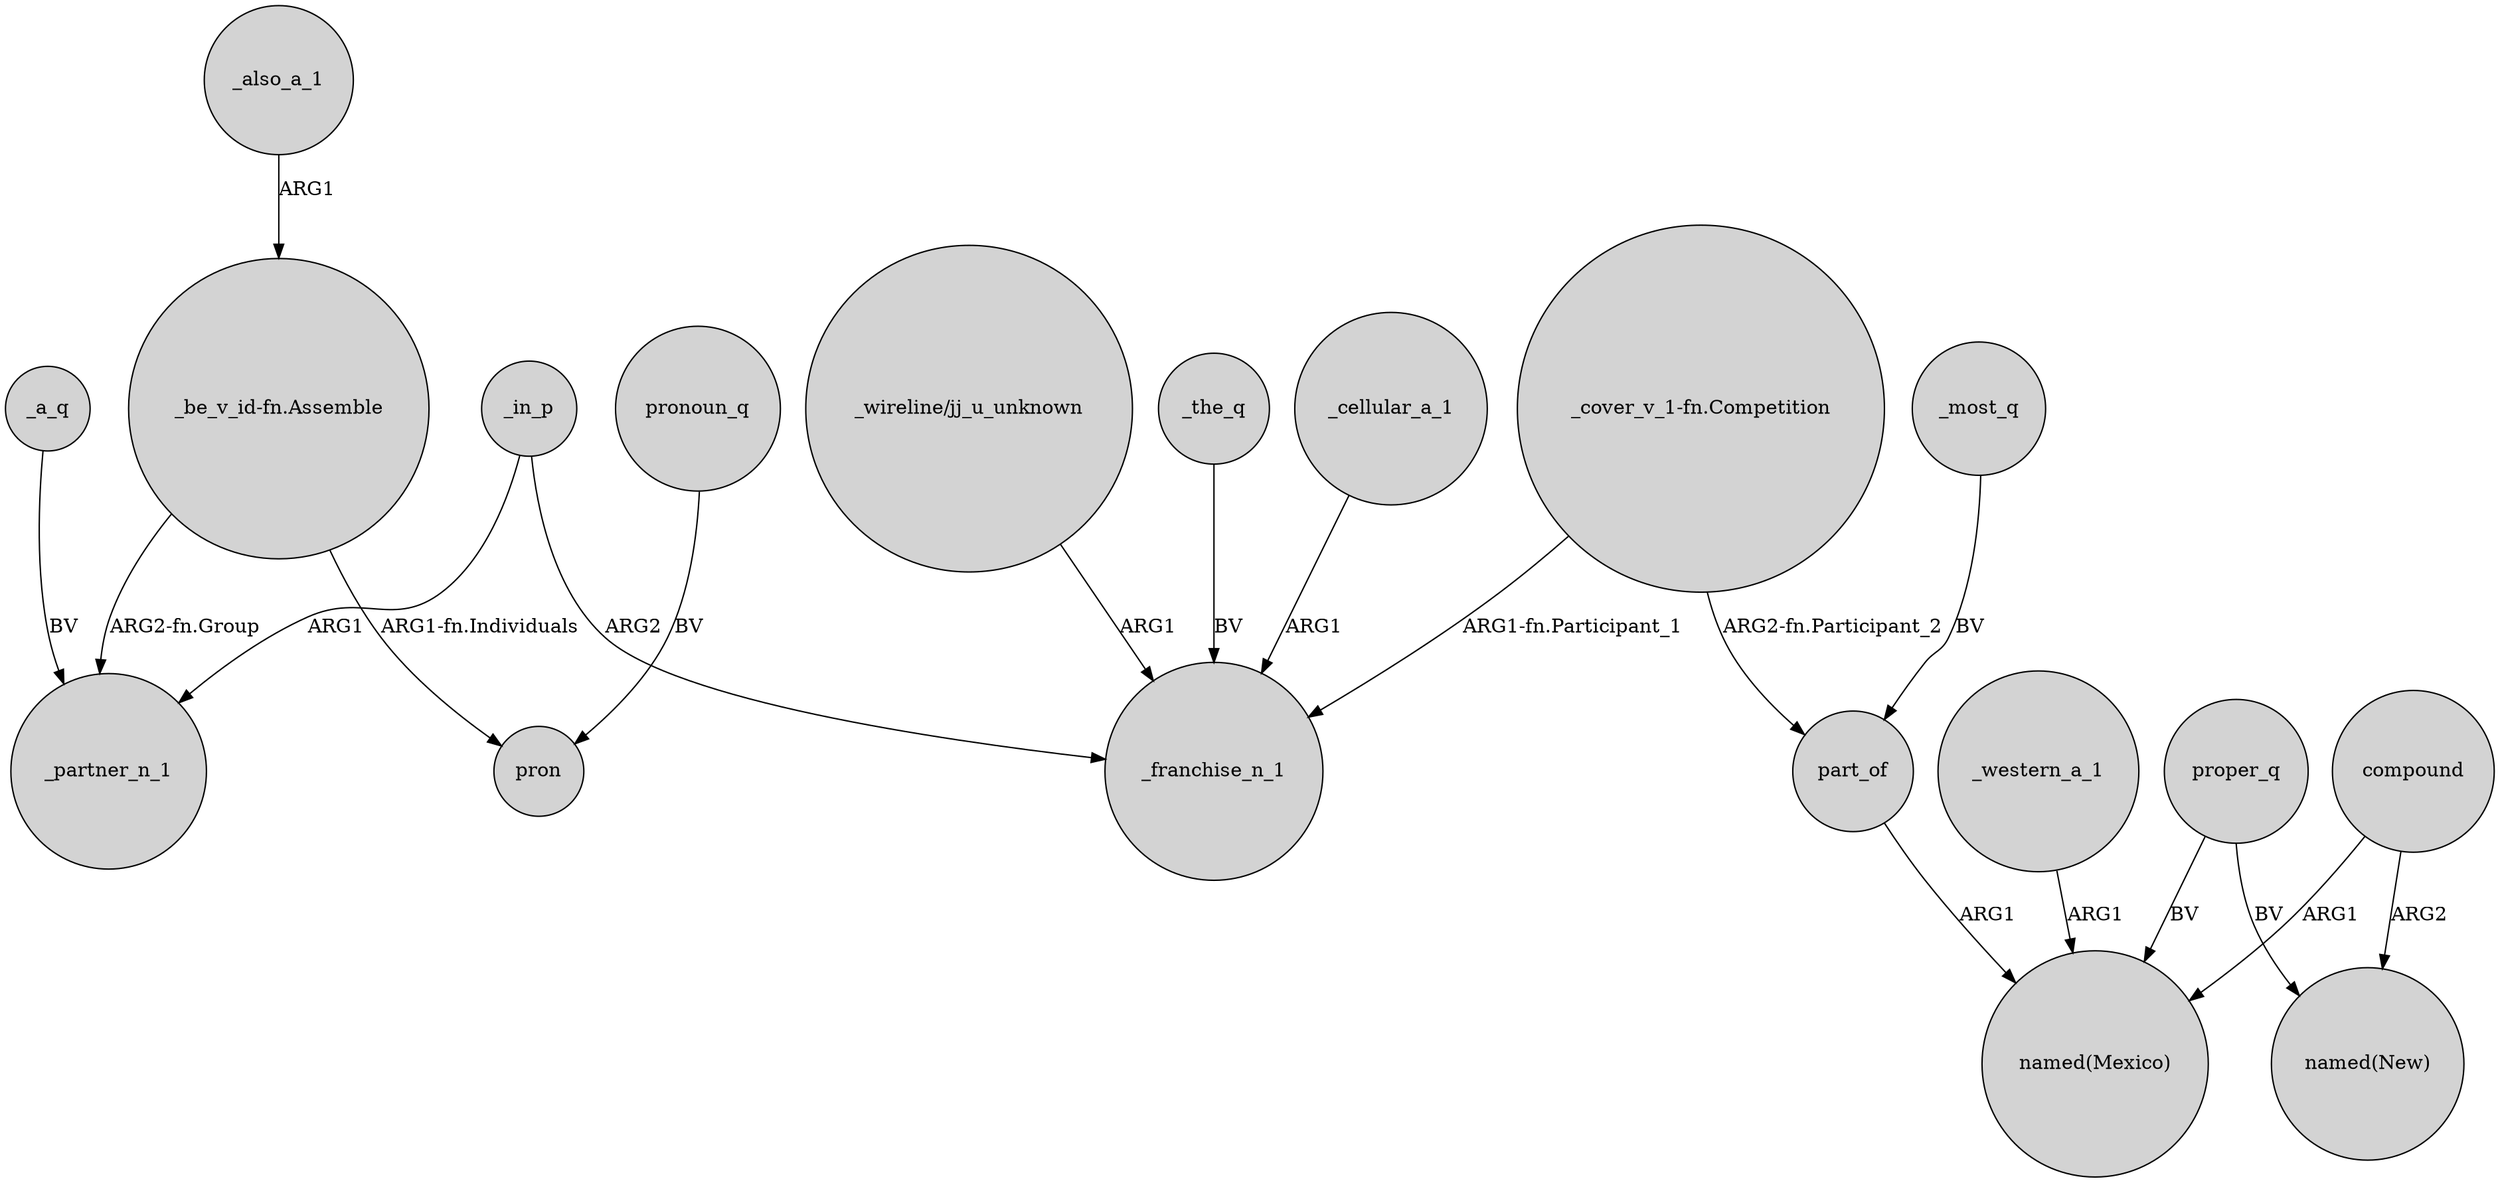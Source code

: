digraph {
	node [shape=circle style=filled]
	_cellular_a_1 -> _franchise_n_1 [label=ARG1]
	_in_p -> _partner_n_1 [label=ARG1]
	compound -> "named(New)" [label=ARG2]
	_a_q -> _partner_n_1 [label=BV]
	"_be_v_id-fn.Assemble" -> pron [label="ARG1-fn.Individuals"]
	proper_q -> "named(New)" [label=BV]
	_the_q -> _franchise_n_1 [label=BV]
	proper_q -> "named(Mexico)" [label=BV]
	_in_p -> _franchise_n_1 [label=ARG2]
	_also_a_1 -> "_be_v_id-fn.Assemble" [label=ARG1]
	pronoun_q -> pron [label=BV]
	"_be_v_id-fn.Assemble" -> _partner_n_1 [label="ARG2-fn.Group"]
	_most_q -> part_of [label=BV]
	compound -> "named(Mexico)" [label=ARG1]
	_western_a_1 -> "named(Mexico)" [label=ARG1]
	"_cover_v_1-fn.Competition" -> part_of [label="ARG2-fn.Participant_2"]
	part_of -> "named(Mexico)" [label=ARG1]
	"_wireline/jj_u_unknown" -> _franchise_n_1 [label=ARG1]
	"_cover_v_1-fn.Competition" -> _franchise_n_1 [label="ARG1-fn.Participant_1"]
}
